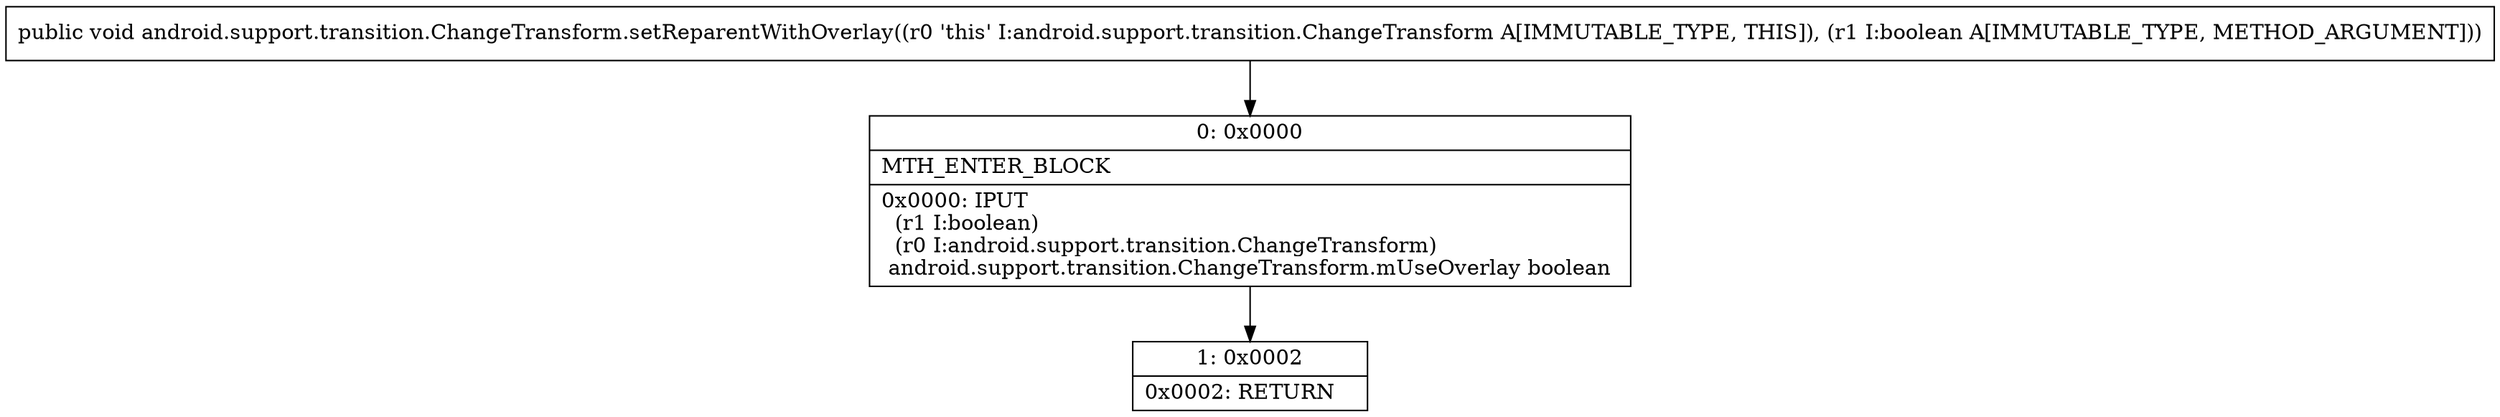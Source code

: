 digraph "CFG forandroid.support.transition.ChangeTransform.setReparentWithOverlay(Z)V" {
Node_0 [shape=record,label="{0\:\ 0x0000|MTH_ENTER_BLOCK\l|0x0000: IPUT  \l  (r1 I:boolean)\l  (r0 I:android.support.transition.ChangeTransform)\l android.support.transition.ChangeTransform.mUseOverlay boolean \l}"];
Node_1 [shape=record,label="{1\:\ 0x0002|0x0002: RETURN   \l}"];
MethodNode[shape=record,label="{public void android.support.transition.ChangeTransform.setReparentWithOverlay((r0 'this' I:android.support.transition.ChangeTransform A[IMMUTABLE_TYPE, THIS]), (r1 I:boolean A[IMMUTABLE_TYPE, METHOD_ARGUMENT])) }"];
MethodNode -> Node_0;
Node_0 -> Node_1;
}

